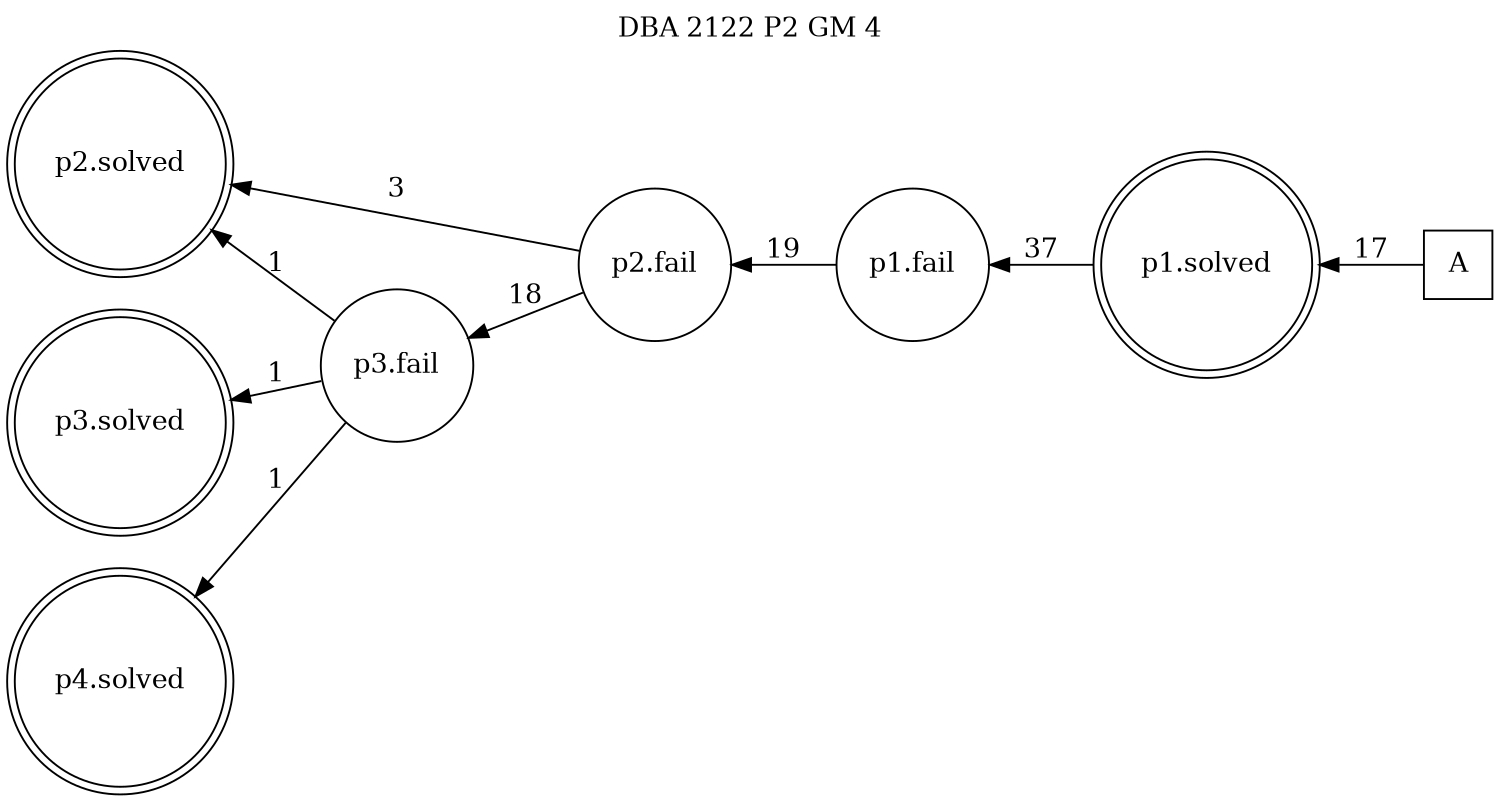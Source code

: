 digraph DBA_2122_P2_GM_4_LOW {
labelloc="tl"
label= " DBA 2122 P2 GM 4 "
rankdir="RL";
graph [ size=" 10 , 10 !"]

"A" [shape="square" label="A"]
"p1.solved" [shape="doublecircle" label="p1.solved"]
"p1.fail" [shape="circle" label="p1.fail"]
"p2.fail" [shape="circle" label="p2.fail"]
"p2.solved" [shape="doublecircle" label="p2.solved"]
"p3.fail" [shape="circle" label="p3.fail"]
"p3.solved" [shape="doublecircle" label="p3.solved"]
"p4.solved" [shape="doublecircle" label="p4.solved"]
"A" -> "p1.solved" [ label=17]
"p1.solved" -> "p1.fail" [ label=37]
"p1.fail" -> "p2.fail" [ label=19]
"p2.fail" -> "p2.solved" [ label=3]
"p2.fail" -> "p3.fail" [ label=18]
"p3.fail" -> "p2.solved" [ label=1]
"p3.fail" -> "p3.solved" [ label=1]
"p3.fail" -> "p4.solved" [ label=1]
}
